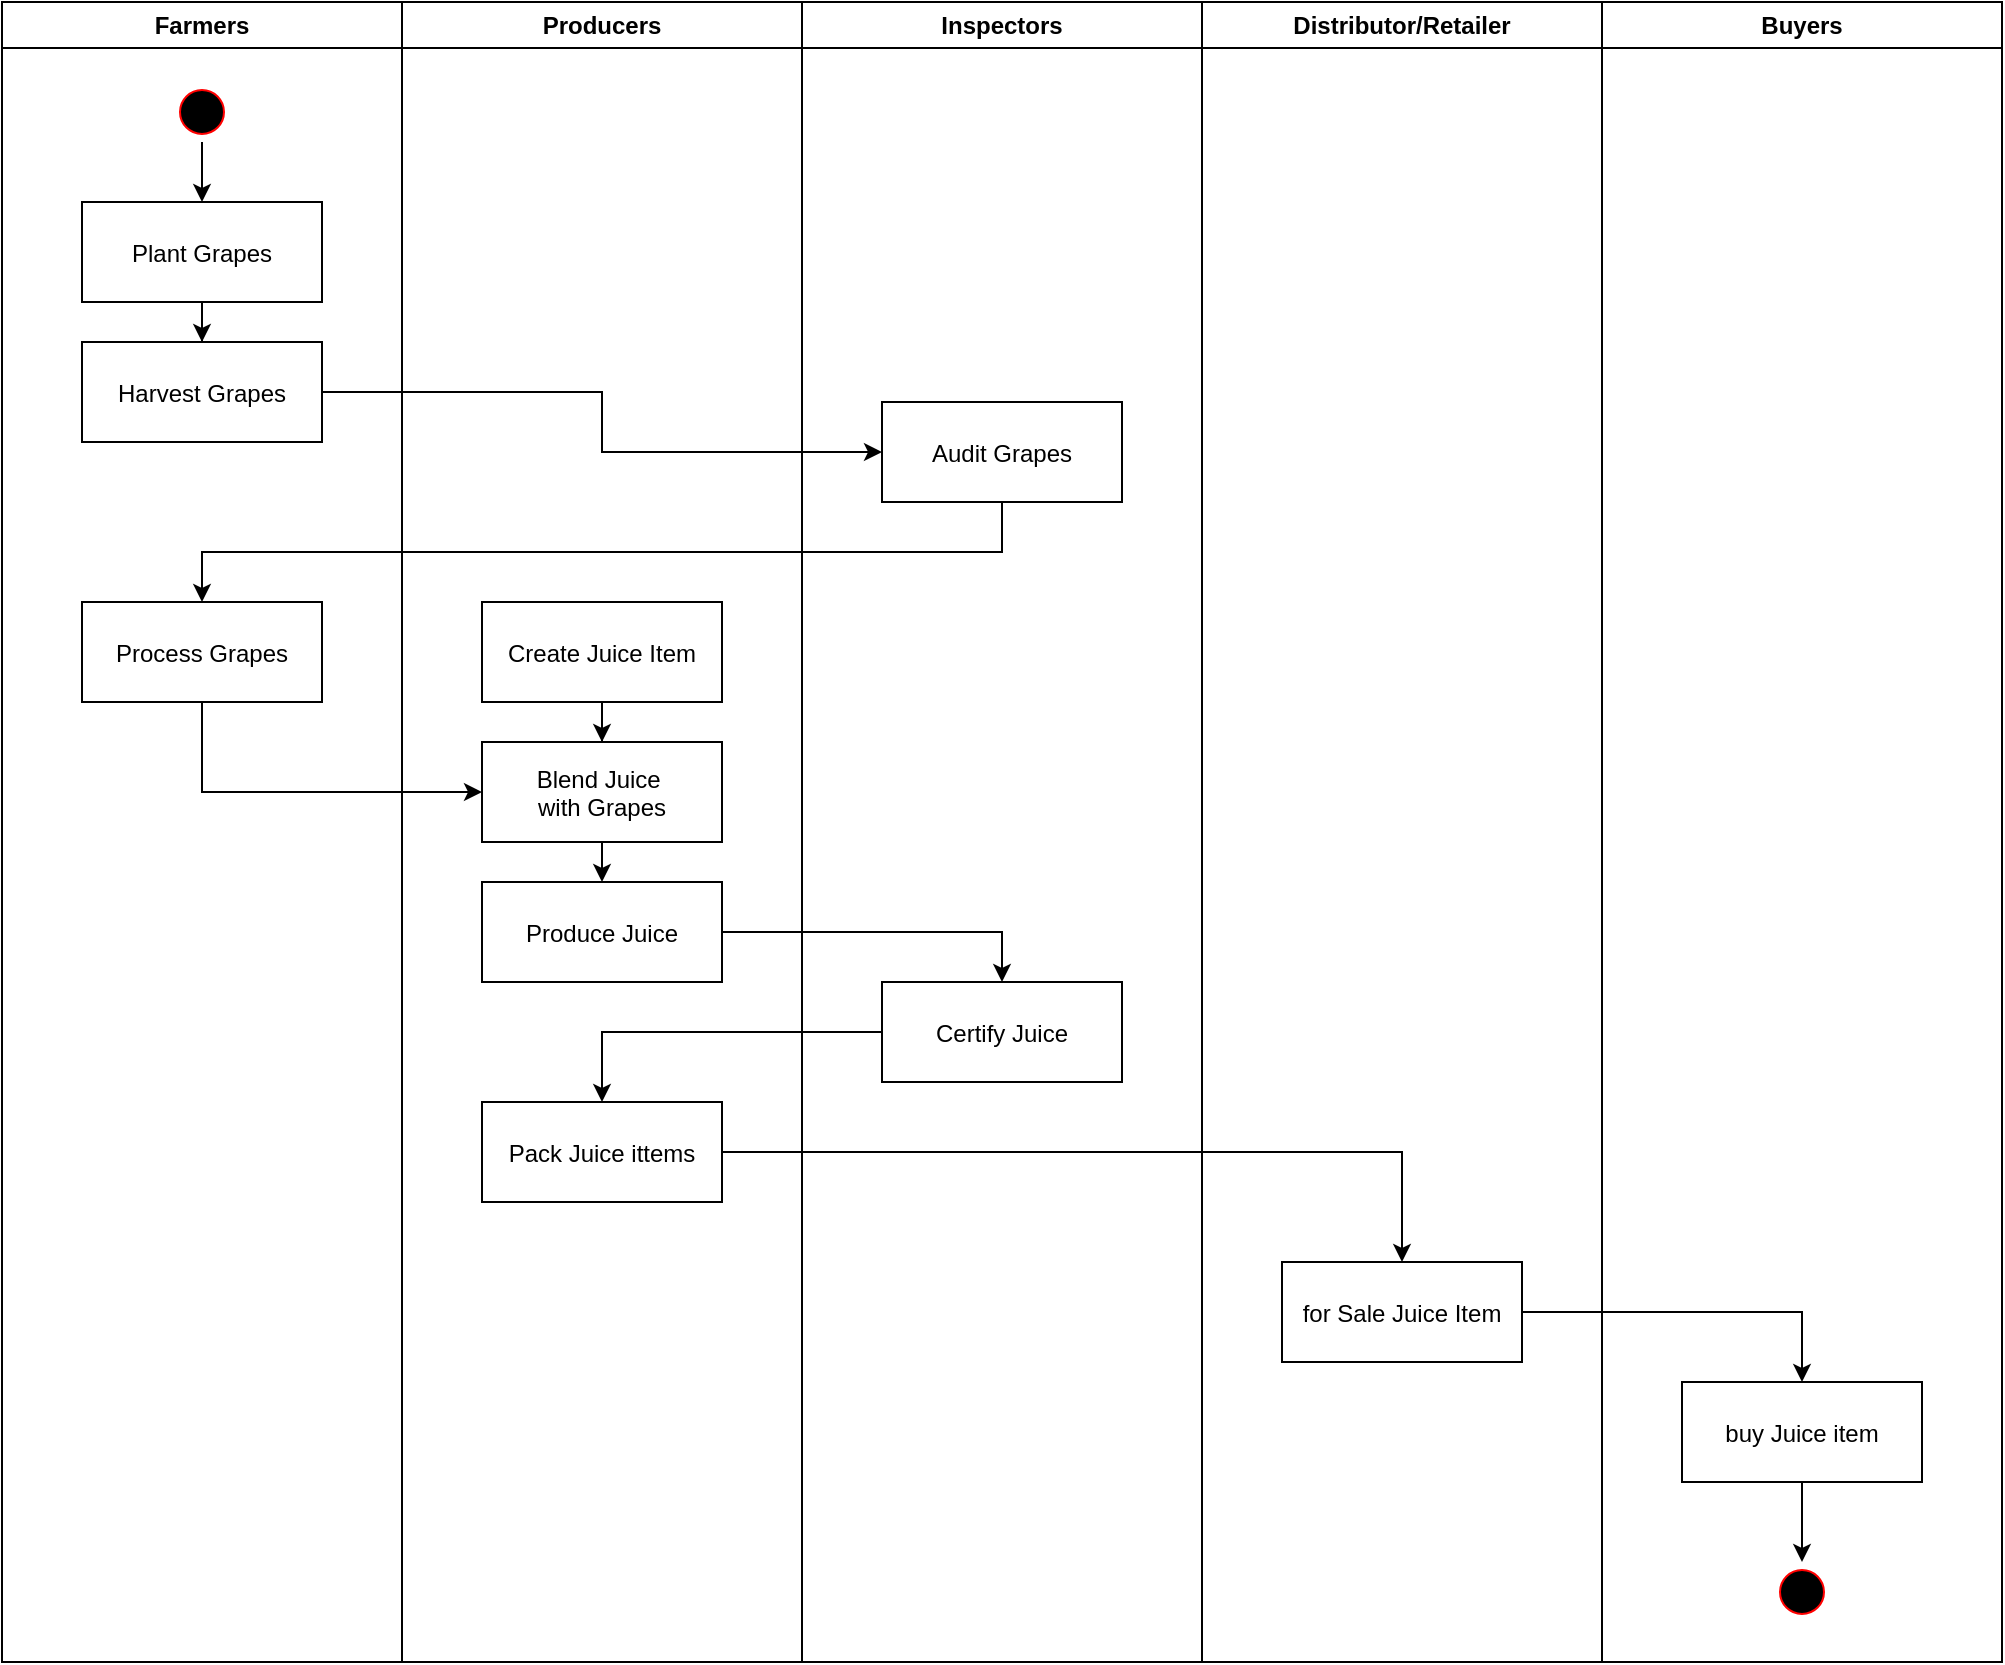 <mxfile version="13.9.1" type="device"><diagram name="Page-1" id="e7e014a7-5840-1c2e-5031-d8a46d1fe8dd"><mxGraphModel dx="2290" dy="878" grid="1" gridSize="10" guides="1" tooltips="1" connect="1" arrows="1" fold="1" page="1" pageScale="1" pageWidth="1169" pageHeight="826" background="#ffffff" math="0" shadow="0"><root><mxCell id="0"/><mxCell id="1" parent="0"/><mxCell id="2" value="Farmers" style="swimlane;whiteSpace=wrap" parent="1" vertex="1"><mxGeometry x="40" y="80" width="200" height="830" as="geometry"/></mxCell><mxCell id="U24h1cQ3zMfxU_BGRJtA-55" style="edgeStyle=orthogonalEdgeStyle;rounded=0;orthogonalLoop=1;jettySize=auto;html=1;exitX=0.5;exitY=1;exitDx=0;exitDy=0;entryX=0.5;entryY=0;entryDx=0;entryDy=0;" parent="2" source="5" target="7" edge="1"><mxGeometry relative="1" as="geometry"/></mxCell><mxCell id="5" value="" style="ellipse;shape=startState;fillColor=#000000;strokeColor=#ff0000;" parent="2" vertex="1"><mxGeometry x="85" y="40" width="30" height="30" as="geometry"/></mxCell><mxCell id="7" value="Plant Grapes" style="" parent="2" vertex="1"><mxGeometry x="40" y="100" width="120" height="50" as="geometry"/></mxCell><mxCell id="U24h1cQ3zMfxU_BGRJtA-56" value="Harvest Grapes" style="" parent="2" vertex="1"><mxGeometry x="40" y="170" width="120" height="50" as="geometry"/></mxCell><mxCell id="U24h1cQ3zMfxU_BGRJtA-57" value="" style="edgeStyle=orthogonalEdgeStyle;rounded=0;orthogonalLoop=1;jettySize=auto;html=1;" parent="2" source="7" target="U24h1cQ3zMfxU_BGRJtA-56" edge="1"><mxGeometry relative="1" as="geometry"/></mxCell><mxCell id="U24h1cQ3zMfxU_BGRJtA-58" value="Process Grapes" style="" parent="2" vertex="1"><mxGeometry x="40" y="300" width="120" height="50" as="geometry"/></mxCell><mxCell id="3" value="Producers" style="swimlane;whiteSpace=wrap" parent="1" vertex="1"><mxGeometry x="240" y="80" width="200" height="830" as="geometry"/></mxCell><mxCell id="U24h1cQ3zMfxU_BGRJtA-60" value="Create Juice Item" style="" parent="3" vertex="1"><mxGeometry x="40" y="300" width="120" height="50" as="geometry"/></mxCell><mxCell id="U24h1cQ3zMfxU_BGRJtA-63" value="Produce Juice" style="" parent="3" vertex="1"><mxGeometry x="40" y="440" width="120" height="50" as="geometry"/></mxCell><mxCell id="U24h1cQ3zMfxU_BGRJtA-65" value="Pack Juice ittems" style="" parent="3" vertex="1"><mxGeometry x="40" y="550" width="120" height="50" as="geometry"/></mxCell><mxCell id="xTx_fCR8LWRtK-DceCKE-11" style="edgeStyle=orthogonalEdgeStyle;rounded=0;orthogonalLoop=1;jettySize=auto;html=1;exitX=0.5;exitY=1;exitDx=0;exitDy=0;entryX=0.5;entryY=0;entryDx=0;entryDy=0;" edge="1" parent="3" source="xTx_fCR8LWRtK-DceCKE-9" target="U24h1cQ3zMfxU_BGRJtA-63"><mxGeometry relative="1" as="geometry"/></mxCell><mxCell id="xTx_fCR8LWRtK-DceCKE-9" value="Blend Juice &#10;with Grapes" style="" vertex="1" parent="3"><mxGeometry x="40" y="370" width="120" height="50" as="geometry"/></mxCell><mxCell id="xTx_fCR8LWRtK-DceCKE-10" value="" style="edgeStyle=orthogonalEdgeStyle;rounded=0;orthogonalLoop=1;jettySize=auto;html=1;" edge="1" parent="3" source="U24h1cQ3zMfxU_BGRJtA-60" target="xTx_fCR8LWRtK-DceCKE-9"><mxGeometry relative="1" as="geometry"/></mxCell><mxCell id="4" value="Inspectors" style="swimlane;whiteSpace=wrap" parent="1" vertex="1"><mxGeometry x="440" y="80" width="200" height="830" as="geometry"><mxRectangle x="724.5" y="128" width="90" height="23" as="alternateBounds"/></mxGeometry></mxCell><mxCell id="U24h1cQ3zMfxU_BGRJtA-69" value="Audit Grapes" style="" parent="4" vertex="1"><mxGeometry x="40" y="200" width="120" height="50" as="geometry"/></mxCell><mxCell id="U24h1cQ3zMfxU_BGRJtA-84" value="Certify Juice" style="" parent="4" vertex="1"><mxGeometry x="40" y="490" width="120" height="50" as="geometry"/></mxCell><mxCell id="U24h1cQ3zMfxU_BGRJtA-41" value="Distributor/Retailer" style="swimlane;whiteSpace=wrap" parent="1" vertex="1"><mxGeometry x="640" y="80" width="200" height="830" as="geometry"/></mxCell><mxCell id="U24h1cQ3zMfxU_BGRJtA-78" value="for Sale Juice Item" style="" parent="U24h1cQ3zMfxU_BGRJtA-41" vertex="1"><mxGeometry x="40" y="630" width="120" height="50" as="geometry"/></mxCell><mxCell id="U24h1cQ3zMfxU_BGRJtA-47" value="Buyers" style="swimlane;whiteSpace=wrap" parent="1" vertex="1"><mxGeometry x="840" y="80" width="200" height="830" as="geometry"/></mxCell><mxCell id="U24h1cQ3zMfxU_BGRJtA-76" value="buy Juice item" style="" parent="U24h1cQ3zMfxU_BGRJtA-47" vertex="1"><mxGeometry x="40" y="690" width="120" height="50" as="geometry"/></mxCell><mxCell id="U24h1cQ3zMfxU_BGRJtA-61" value="" style="edgeStyle=orthogonalEdgeStyle;rounded=0;orthogonalLoop=1;jettySize=auto;html=1;entryX=0;entryY=0.5;entryDx=0;entryDy=0;exitX=0.5;exitY=1;exitDx=0;exitDy=0;" parent="1" source="U24h1cQ3zMfxU_BGRJtA-58" target="xTx_fCR8LWRtK-DceCKE-9" edge="1"><mxGeometry relative="1" as="geometry"><Array as="points"><mxPoint x="140" y="475"/></Array></mxGeometry></mxCell><mxCell id="U24h1cQ3zMfxU_BGRJtA-68" value="" style="edgeStyle=orthogonalEdgeStyle;rounded=0;orthogonalLoop=1;jettySize=auto;html=1;entryX=0.5;entryY=0;entryDx=0;entryDy=0;" parent="1" source="U24h1cQ3zMfxU_BGRJtA-65" target="U24h1cQ3zMfxU_BGRJtA-78" edge="1"><mxGeometry relative="1" as="geometry"><mxPoint x="680" y="655" as="targetPoint"/></mxGeometry></mxCell><mxCell id="U24h1cQ3zMfxU_BGRJtA-70" value="" style="edgeStyle=orthogonalEdgeStyle;rounded=0;orthogonalLoop=1;jettySize=auto;html=1;exitX=1;exitY=0.5;exitDx=0;exitDy=0;" parent="1" source="U24h1cQ3zMfxU_BGRJtA-56" target="U24h1cQ3zMfxU_BGRJtA-69" edge="1"><mxGeometry relative="1" as="geometry"/></mxCell><mxCell id="U24h1cQ3zMfxU_BGRJtA-75" style="edgeStyle=orthogonalEdgeStyle;rounded=0;orthogonalLoop=1;jettySize=auto;html=1;exitX=0.5;exitY=1;exitDx=0;exitDy=0;entryX=0.5;entryY=0;entryDx=0;entryDy=0;" parent="1" source="U24h1cQ3zMfxU_BGRJtA-69" target="U24h1cQ3zMfxU_BGRJtA-58" edge="1"><mxGeometry relative="1" as="geometry"><mxPoint x="480" y="355" as="sourcePoint"/></mxGeometry></mxCell><mxCell id="U24h1cQ3zMfxU_BGRJtA-77" value="" style="edgeStyle=orthogonalEdgeStyle;rounded=0;orthogonalLoop=1;jettySize=auto;html=1;exitX=1;exitY=0.5;exitDx=0;exitDy=0;" parent="1" source="U24h1cQ3zMfxU_BGRJtA-78" target="U24h1cQ3zMfxU_BGRJtA-76" edge="1"><mxGeometry relative="1" as="geometry"/></mxCell><mxCell id="U24h1cQ3zMfxU_BGRJtA-81" value="" style="edgeStyle=orthogonalEdgeStyle;rounded=0;orthogonalLoop=1;jettySize=auto;html=1;" parent="1" source="U24h1cQ3zMfxU_BGRJtA-76" target="U24h1cQ3zMfxU_BGRJtA-82" edge="1"><mxGeometry relative="1" as="geometry"><mxPoint x="940" y="565" as="targetPoint"/></mxGeometry></mxCell><mxCell id="U24h1cQ3zMfxU_BGRJtA-82" value="" style="ellipse;shape=startState;fillColor=#000000;strokeColor=#ff0000;" parent="1" vertex="1"><mxGeometry x="925" y="860" width="30" height="30" as="geometry"/></mxCell><mxCell id="W3Z-XbbpDxOY9hCJpy25-7" style="edgeStyle=orthogonalEdgeStyle;rounded=0;orthogonalLoop=1;jettySize=auto;html=1;exitX=1;exitY=0.5;exitDx=0;exitDy=0;entryX=0.5;entryY=0;entryDx=0;entryDy=0;" parent="1" source="U24h1cQ3zMfxU_BGRJtA-63" target="U24h1cQ3zMfxU_BGRJtA-84" edge="1"><mxGeometry relative="1" as="geometry"/></mxCell><mxCell id="W3Z-XbbpDxOY9hCJpy25-8" style="edgeStyle=orthogonalEdgeStyle;rounded=0;orthogonalLoop=1;jettySize=auto;html=1;exitX=0;exitY=0.5;exitDx=0;exitDy=0;" parent="1" source="U24h1cQ3zMfxU_BGRJtA-84" target="U24h1cQ3zMfxU_BGRJtA-65" edge="1"><mxGeometry relative="1" as="geometry"/></mxCell></root></mxGraphModel></diagram></mxfile>